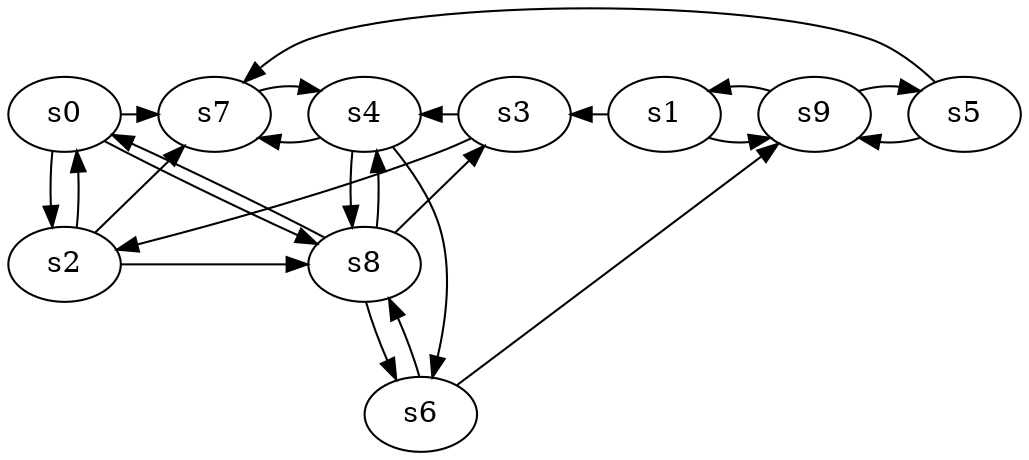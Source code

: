 digraph game_0879_complex_10 {
    s0 [name="s0", player=1];
    s1 [name="s1", player=0];
    s2 [name="s2", player=1];
    s3 [name="s3", player=1];
    s4 [name="s4", player=1, target=1];
    s5 [name="s5", player=1];
    s6 [name="s6", player=0];
    s7 [name="s7", player=1, target=1];
    s8 [name="s8", player=0];
    s9 [name="s9", player=1];

    s0 -> s2;
    s0 -> s7 [constraint="time % 7 == 5"];
    s0 -> s8 [constraint="!(time % 5 == 2)"];
    s1 -> s3 [constraint="time == 5 || time == 9 || time == 21 || time == 23 || time == 28"];
    s1 -> s9 [constraint="time % 4 == 2 || time % 5 == 3"];
    s2 -> s0 [constraint="!(time % 6 == 1)"];
    s2 -> s7 [constraint="time % 4 == 1 && time % 3 == 1"];
    s2 -> s8 [constraint="time % 4 == 2 || time % 3 == 2"];
    s3 -> s2 [constraint="time == 3 || time == 5 || time == 7 || time == 10"];
    s3 -> s4 [constraint="time % 3 == 0 || time % 5 == 4"];
    s4 -> s6;
    s4 -> s7 [constraint="time % 4 == 0 && time % 4 == 3"];
    s4 -> s8;
    s5 -> s7 [constraint="time % 4 == 2"];
    s5 -> s9 [constraint="!(time % 5 == 2)"];
    s6 -> s8 [constraint="time == 1"];
    s6 -> s9 [constraint="time % 3 == 2 && time % 3 == 1"];
    s7 -> s4 [constraint="time % 7 == 3"];
    s8 -> s0 [constraint="time % 4 == 2"];
    s8 -> s3 [constraint="time % 6 == 1"];
    s8 -> s4;
    s8 -> s6;
    s9 -> s1 [constraint="time % 2 == 1 && time % 4 == 2"];
    s9 -> s5 [constraint="time % 5 == 3 || time % 4 == 1"];
}
